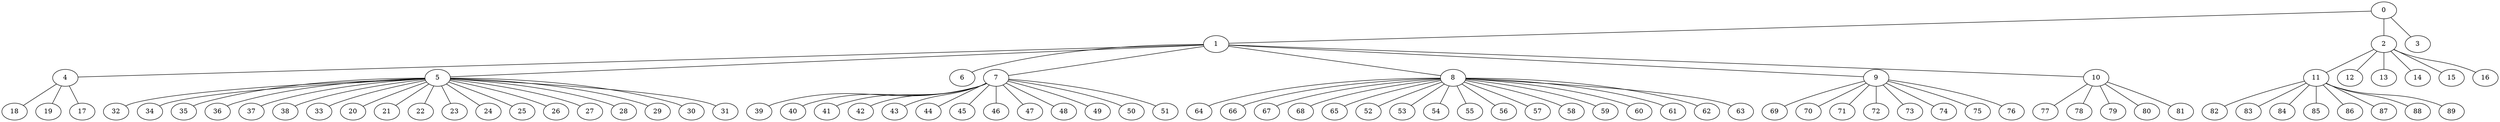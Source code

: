 
graph graphname {
    0 -- 1
0 -- 2
0 -- 3
1 -- 4
1 -- 5
1 -- 6
1 -- 7
1 -- 8
1 -- 9
1 -- 10
2 -- 11
2 -- 12
2 -- 13
2 -- 14
2 -- 15
2 -- 16
4 -- 18
4 -- 19
4 -- 17
5 -- 32
5 -- 34
5 -- 35
5 -- 36
5 -- 37
5 -- 38
5 -- 33
5 -- 20
5 -- 21
5 -- 22
5 -- 23
5 -- 24
5 -- 25
5 -- 26
5 -- 27
5 -- 28
5 -- 29
5 -- 30
5 -- 31
7 -- 39
7 -- 40
7 -- 41
7 -- 42
7 -- 43
7 -- 44
7 -- 45
7 -- 46
7 -- 47
7 -- 48
7 -- 49
7 -- 50
7 -- 51
8 -- 64
8 -- 66
8 -- 67
8 -- 68
8 -- 65
8 -- 52
8 -- 53
8 -- 54
8 -- 55
8 -- 56
8 -- 57
8 -- 58
8 -- 59
8 -- 60
8 -- 61
8 -- 62
8 -- 63
9 -- 69
9 -- 70
9 -- 71
9 -- 72
9 -- 73
9 -- 74
9 -- 75
9 -- 76
10 -- 77
10 -- 78
10 -- 79
10 -- 80
10 -- 81
11 -- 82
11 -- 83
11 -- 84
11 -- 85
11 -- 86
11 -- 87
11 -- 88
11 -- 89

}
